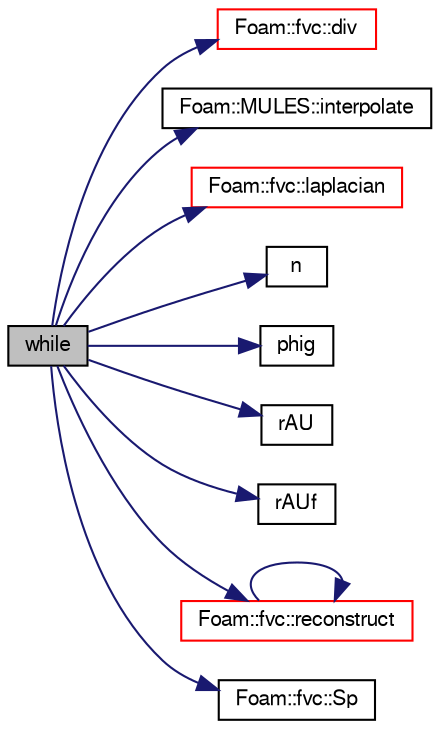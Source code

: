 digraph "while"
{
  bgcolor="transparent";
  edge [fontname="FreeSans",fontsize="10",labelfontname="FreeSans",labelfontsize="10"];
  node [fontname="FreeSans",fontsize="10",shape=record];
  rankdir="LR";
  Node68 [label="while",height=0.2,width=0.4,color="black", fillcolor="grey75", style="filled", fontcolor="black"];
  Node68 -> Node69 [color="midnightblue",fontsize="10",style="solid",fontname="FreeSans"];
  Node69 [label="Foam::fvc::div",height=0.2,width=0.4,color="red",URL="$a21134.html#a585533948ad80abfe589d920c641f251"];
  Node68 -> Node371 [color="midnightblue",fontsize="10",style="solid",fontname="FreeSans"];
  Node371 [label="Foam::MULES::interpolate",height=0.2,width=0.4,color="black",URL="$a21136.html#a4d62f21551985d814104861e7c1d9b4f"];
  Node68 -> Node372 [color="midnightblue",fontsize="10",style="solid",fontname="FreeSans"];
  Node372 [label="Foam::fvc::laplacian",height=0.2,width=0.4,color="red",URL="$a21134.html#ac75bff389d0405149b204b0d7ac214cd"];
  Node68 -> Node374 [color="midnightblue",fontsize="10",style="solid",fontname="FreeSans"];
  Node374 [label="n",height=0.2,width=0.4,color="black",URL="$a38027.html#a31a3e4bdfc5276bf56f13bf778a817cb"];
  Node68 -> Node375 [color="midnightblue",fontsize="10",style="solid",fontname="FreeSans"];
  Node375 [label="phig",height=0.2,width=0.4,color="black",URL="$a38030.html#ab48f5bc6b975de805db0b3f1abbed5c6"];
  Node68 -> Node376 [color="midnightblue",fontsize="10",style="solid",fontname="FreeSans"];
  Node376 [label="rAU",height=0.2,width=0.4,color="black",URL="$a38027.html#a4ae3ff6f0732a8a206a641d7ff2d9f7d"];
  Node68 -> Node377 [color="midnightblue",fontsize="10",style="solid",fontname="FreeSans"];
  Node377 [label="rAUf",height=0.2,width=0.4,color="black",URL="$a38072.html#ae693ae4c2085edc7ebb2aac47e046b2d"];
  Node68 -> Node378 [color="midnightblue",fontsize="10",style="solid",fontname="FreeSans"];
  Node378 [label="Foam::fvc::reconstruct",height=0.2,width=0.4,color="red",URL="$a21134.html#ad8a6471328adb4cddcc0d4cedfa39ca2"];
  Node378 -> Node378 [color="midnightblue",fontsize="10",style="solid",fontname="FreeSans"];
  Node68 -> Node219 [color="midnightblue",fontsize="10",style="solid",fontname="FreeSans"];
  Node219 [label="Foam::fvc::Sp",height=0.2,width=0.4,color="black",URL="$a21134.html#acb372005d973de14c63c97ba57a82d99"];
}

